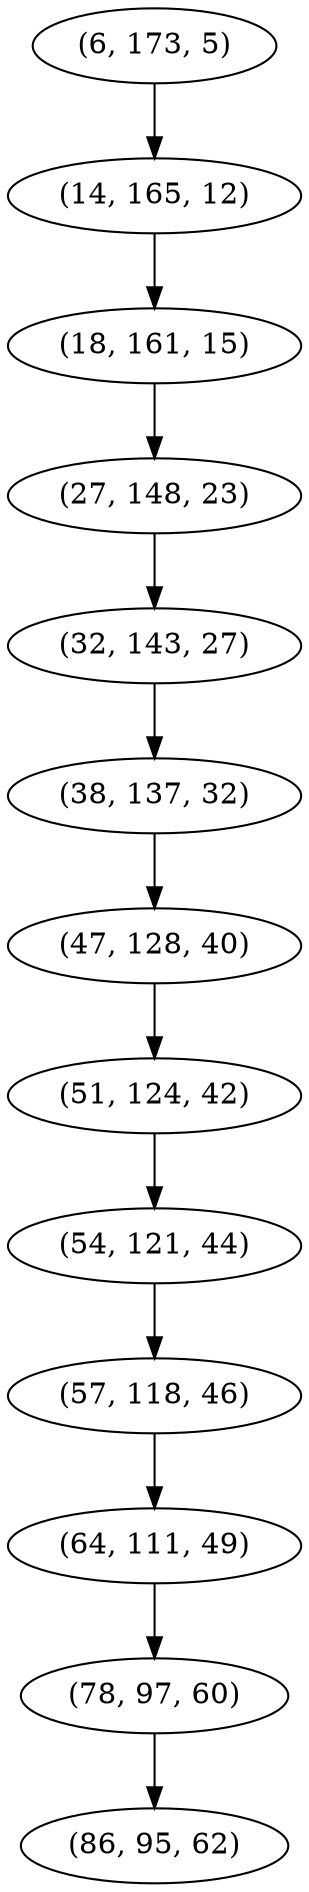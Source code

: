 digraph tree {
    "(6, 173, 5)";
    "(14, 165, 12)";
    "(18, 161, 15)";
    "(27, 148, 23)";
    "(32, 143, 27)";
    "(38, 137, 32)";
    "(47, 128, 40)";
    "(51, 124, 42)";
    "(54, 121, 44)";
    "(57, 118, 46)";
    "(64, 111, 49)";
    "(78, 97, 60)";
    "(86, 95, 62)";
    "(6, 173, 5)" -> "(14, 165, 12)";
    "(14, 165, 12)" -> "(18, 161, 15)";
    "(18, 161, 15)" -> "(27, 148, 23)";
    "(27, 148, 23)" -> "(32, 143, 27)";
    "(32, 143, 27)" -> "(38, 137, 32)";
    "(38, 137, 32)" -> "(47, 128, 40)";
    "(47, 128, 40)" -> "(51, 124, 42)";
    "(51, 124, 42)" -> "(54, 121, 44)";
    "(54, 121, 44)" -> "(57, 118, 46)";
    "(57, 118, 46)" -> "(64, 111, 49)";
    "(64, 111, 49)" -> "(78, 97, 60)";
    "(78, 97, 60)" -> "(86, 95, 62)";
}

